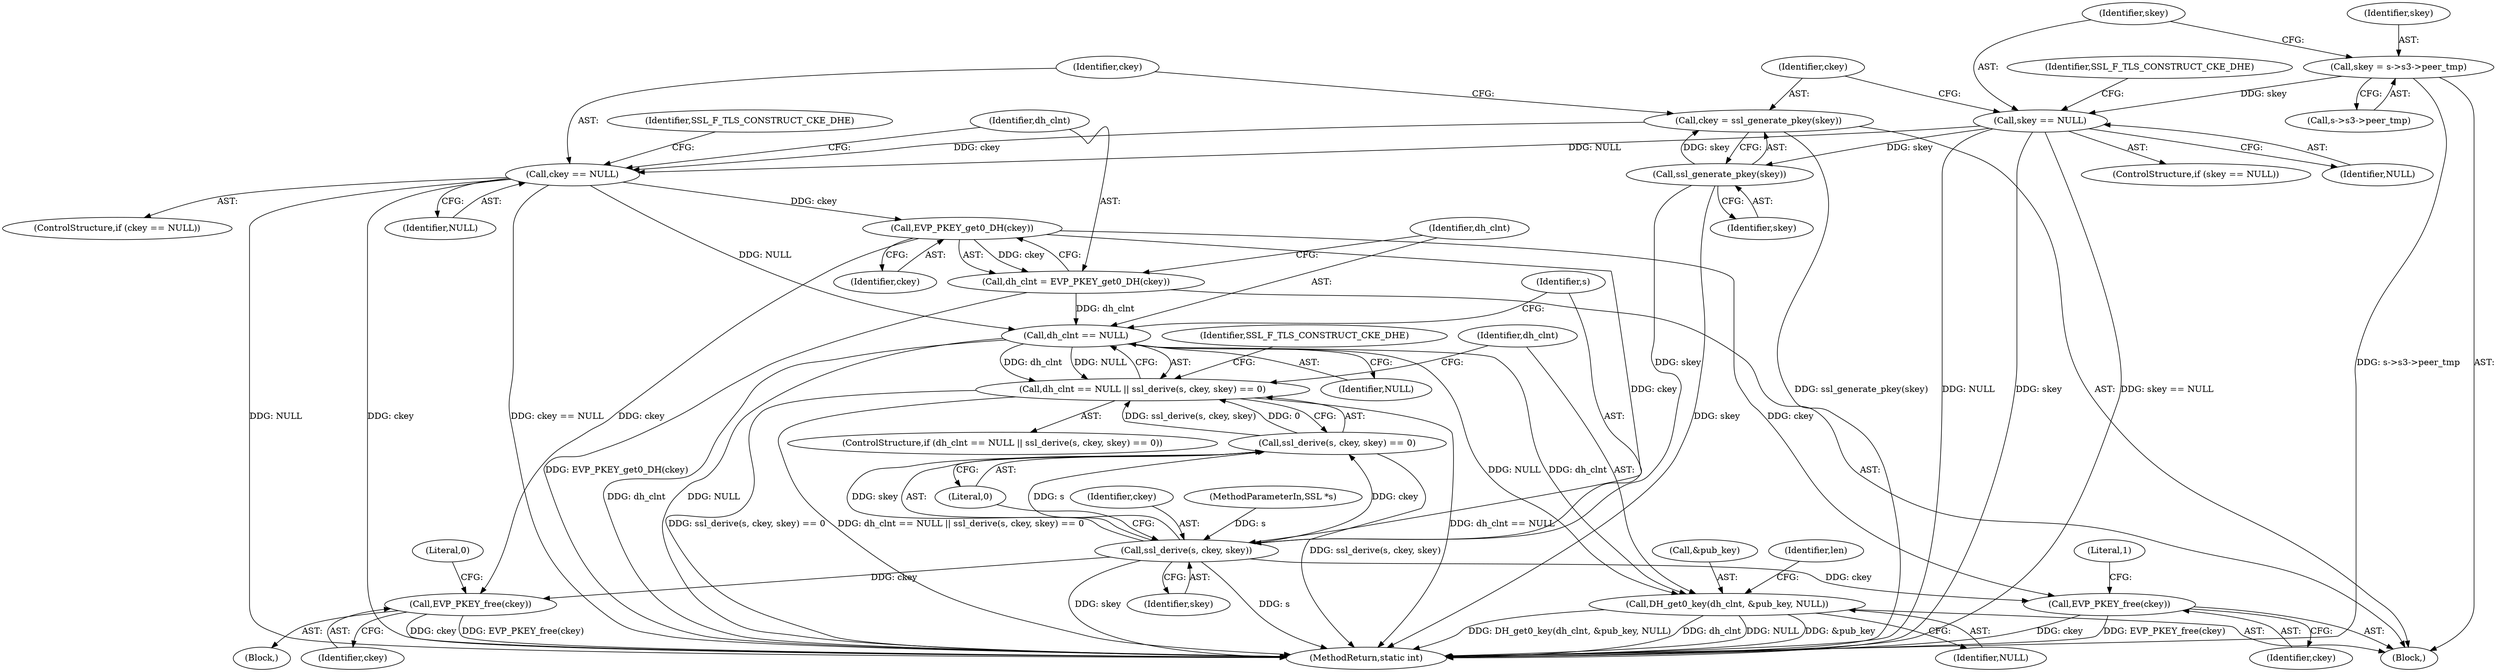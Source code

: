 digraph "0_openssl_efbe126e3ebb9123ac9d058aa2bb044261342aaa@pointer" {
"1000142" [label="(Call,ckey == NULL)"];
"1000137" [label="(Call,ckey = ssl_generate_pkey(skey))"];
"1000139" [label="(Call,ssl_generate_pkey(skey))"];
"1000128" [label="(Call,skey == NULL)"];
"1000120" [label="(Call,skey = s->s3->peer_tmp)"];
"1000153" [label="(Call,EVP_PKEY_get0_DH(ckey))"];
"1000151" [label="(Call,dh_clnt = EVP_PKEY_get0_DH(ckey))"];
"1000157" [label="(Call,dh_clnt == NULL)"];
"1000156" [label="(Call,dh_clnt == NULL || ssl_derive(s, ckey, skey) == 0)"];
"1000174" [label="(Call,DH_get0_key(dh_clnt, &pub_key, NULL))"];
"1000161" [label="(Call,ssl_derive(s, ckey, skey))"];
"1000160" [label="(Call,ssl_derive(s, ckey, skey) == 0)"];
"1000170" [label="(Call,EVP_PKEY_free(ckey))"];
"1000197" [label="(Call,EVP_PKEY_free(ckey))"];
"1000157" [label="(Call,dh_clnt == NULL)"];
"1000175" [label="(Identifier,dh_clnt)"];
"1000154" [label="(Identifier,ckey)"];
"1000141" [label="(ControlStructure,if (ckey == NULL))"];
"1000162" [label="(Identifier,s)"];
"1000142" [label="(Call,ckey == NULL)"];
"1000138" [label="(Identifier,ckey)"];
"1000140" [label="(Identifier,skey)"];
"1000200" [label="(Literal,1)"];
"1000153" [label="(Call,EVP_PKEY_get0_DH(ckey))"];
"1000156" [label="(Call,dh_clnt == NULL || ssl_derive(s, ckey, skey) == 0)"];
"1000168" [label="(Identifier,SSL_F_TLS_CONSTRUCT_CKE_DHE)"];
"1000163" [label="(Identifier,ckey)"];
"1000155" [label="(ControlStructure,if (dh_clnt == NULL || ssl_derive(s, ckey, skey) == 0))"];
"1000173" [label="(Literal,0)"];
"1000170" [label="(Call,EVP_PKEY_free(ckey))"];
"1000161" [label="(Call,ssl_derive(s, ckey, skey))"];
"1000129" [label="(Identifier,skey)"];
"1000176" [label="(Call,&pub_key)"];
"1000151" [label="(Call,dh_clnt = EVP_PKEY_get0_DH(ckey))"];
"1000164" [label="(Identifier,skey)"];
"1000147" [label="(Identifier,SSL_F_TLS_CONSTRUCT_CKE_DHE)"];
"1000160" [label="(Call,ssl_derive(s, ckey, skey) == 0)"];
"1000174" [label="(Call,DH_get0_key(dh_clnt, &pub_key, NULL))"];
"1000106" [label="(Block,)"];
"1000165" [label="(Literal,0)"];
"1000198" [label="(Identifier,ckey)"];
"1000133" [label="(Identifier,SSL_F_TLS_CONSTRUCT_CKE_DHE)"];
"1000197" [label="(Call,EVP_PKEY_free(ckey))"];
"1000122" [label="(Call,s->s3->peer_tmp)"];
"1000128" [label="(Call,skey == NULL)"];
"1000152" [label="(Identifier,dh_clnt)"];
"1000102" [label="(MethodParameterIn,SSL *s)"];
"1000201" [label="(MethodReturn,static int)"];
"1000178" [label="(Identifier,NULL)"];
"1000158" [label="(Identifier,dh_clnt)"];
"1000139" [label="(Call,ssl_generate_pkey(skey))"];
"1000120" [label="(Call,skey = s->s3->peer_tmp)"];
"1000137" [label="(Call,ckey = ssl_generate_pkey(skey))"];
"1000127" [label="(ControlStructure,if (skey == NULL))"];
"1000171" [label="(Identifier,ckey)"];
"1000130" [label="(Identifier,NULL)"];
"1000159" [label="(Identifier,NULL)"];
"1000143" [label="(Identifier,ckey)"];
"1000166" [label="(Block,)"];
"1000181" [label="(Identifier,len)"];
"1000121" [label="(Identifier,skey)"];
"1000144" [label="(Identifier,NULL)"];
"1000142" -> "1000141"  [label="AST: "];
"1000142" -> "1000144"  [label="CFG: "];
"1000143" -> "1000142"  [label="AST: "];
"1000144" -> "1000142"  [label="AST: "];
"1000147" -> "1000142"  [label="CFG: "];
"1000152" -> "1000142"  [label="CFG: "];
"1000142" -> "1000201"  [label="DDG: ckey == NULL"];
"1000142" -> "1000201"  [label="DDG: NULL"];
"1000142" -> "1000201"  [label="DDG: ckey"];
"1000137" -> "1000142"  [label="DDG: ckey"];
"1000128" -> "1000142"  [label="DDG: NULL"];
"1000142" -> "1000153"  [label="DDG: ckey"];
"1000142" -> "1000157"  [label="DDG: NULL"];
"1000137" -> "1000106"  [label="AST: "];
"1000137" -> "1000139"  [label="CFG: "];
"1000138" -> "1000137"  [label="AST: "];
"1000139" -> "1000137"  [label="AST: "];
"1000143" -> "1000137"  [label="CFG: "];
"1000137" -> "1000201"  [label="DDG: ssl_generate_pkey(skey)"];
"1000139" -> "1000137"  [label="DDG: skey"];
"1000139" -> "1000140"  [label="CFG: "];
"1000140" -> "1000139"  [label="AST: "];
"1000139" -> "1000201"  [label="DDG: skey"];
"1000128" -> "1000139"  [label="DDG: skey"];
"1000139" -> "1000161"  [label="DDG: skey"];
"1000128" -> "1000127"  [label="AST: "];
"1000128" -> "1000130"  [label="CFG: "];
"1000129" -> "1000128"  [label="AST: "];
"1000130" -> "1000128"  [label="AST: "];
"1000133" -> "1000128"  [label="CFG: "];
"1000138" -> "1000128"  [label="CFG: "];
"1000128" -> "1000201"  [label="DDG: NULL"];
"1000128" -> "1000201"  [label="DDG: skey"];
"1000128" -> "1000201"  [label="DDG: skey == NULL"];
"1000120" -> "1000128"  [label="DDG: skey"];
"1000120" -> "1000106"  [label="AST: "];
"1000120" -> "1000122"  [label="CFG: "];
"1000121" -> "1000120"  [label="AST: "];
"1000122" -> "1000120"  [label="AST: "];
"1000129" -> "1000120"  [label="CFG: "];
"1000120" -> "1000201"  [label="DDG: s->s3->peer_tmp"];
"1000153" -> "1000151"  [label="AST: "];
"1000153" -> "1000154"  [label="CFG: "];
"1000154" -> "1000153"  [label="AST: "];
"1000151" -> "1000153"  [label="CFG: "];
"1000153" -> "1000151"  [label="DDG: ckey"];
"1000153" -> "1000161"  [label="DDG: ckey"];
"1000153" -> "1000170"  [label="DDG: ckey"];
"1000153" -> "1000197"  [label="DDG: ckey"];
"1000151" -> "1000106"  [label="AST: "];
"1000152" -> "1000151"  [label="AST: "];
"1000158" -> "1000151"  [label="CFG: "];
"1000151" -> "1000201"  [label="DDG: EVP_PKEY_get0_DH(ckey)"];
"1000151" -> "1000157"  [label="DDG: dh_clnt"];
"1000157" -> "1000156"  [label="AST: "];
"1000157" -> "1000159"  [label="CFG: "];
"1000158" -> "1000157"  [label="AST: "];
"1000159" -> "1000157"  [label="AST: "];
"1000162" -> "1000157"  [label="CFG: "];
"1000156" -> "1000157"  [label="CFG: "];
"1000157" -> "1000201"  [label="DDG: NULL"];
"1000157" -> "1000201"  [label="DDG: dh_clnt"];
"1000157" -> "1000156"  [label="DDG: dh_clnt"];
"1000157" -> "1000156"  [label="DDG: NULL"];
"1000157" -> "1000174"  [label="DDG: dh_clnt"];
"1000157" -> "1000174"  [label="DDG: NULL"];
"1000156" -> "1000155"  [label="AST: "];
"1000156" -> "1000160"  [label="CFG: "];
"1000160" -> "1000156"  [label="AST: "];
"1000168" -> "1000156"  [label="CFG: "];
"1000175" -> "1000156"  [label="CFG: "];
"1000156" -> "1000201"  [label="DDG: dh_clnt == NULL"];
"1000156" -> "1000201"  [label="DDG: ssl_derive(s, ckey, skey) == 0"];
"1000156" -> "1000201"  [label="DDG: dh_clnt == NULL || ssl_derive(s, ckey, skey) == 0"];
"1000160" -> "1000156"  [label="DDG: ssl_derive(s, ckey, skey)"];
"1000160" -> "1000156"  [label="DDG: 0"];
"1000174" -> "1000106"  [label="AST: "];
"1000174" -> "1000178"  [label="CFG: "];
"1000175" -> "1000174"  [label="AST: "];
"1000176" -> "1000174"  [label="AST: "];
"1000178" -> "1000174"  [label="AST: "];
"1000181" -> "1000174"  [label="CFG: "];
"1000174" -> "1000201"  [label="DDG: NULL"];
"1000174" -> "1000201"  [label="DDG: &pub_key"];
"1000174" -> "1000201"  [label="DDG: DH_get0_key(dh_clnt, &pub_key, NULL)"];
"1000174" -> "1000201"  [label="DDG: dh_clnt"];
"1000161" -> "1000160"  [label="AST: "];
"1000161" -> "1000164"  [label="CFG: "];
"1000162" -> "1000161"  [label="AST: "];
"1000163" -> "1000161"  [label="AST: "];
"1000164" -> "1000161"  [label="AST: "];
"1000165" -> "1000161"  [label="CFG: "];
"1000161" -> "1000201"  [label="DDG: skey"];
"1000161" -> "1000201"  [label="DDG: s"];
"1000161" -> "1000160"  [label="DDG: s"];
"1000161" -> "1000160"  [label="DDG: ckey"];
"1000161" -> "1000160"  [label="DDG: skey"];
"1000102" -> "1000161"  [label="DDG: s"];
"1000161" -> "1000170"  [label="DDG: ckey"];
"1000161" -> "1000197"  [label="DDG: ckey"];
"1000160" -> "1000165"  [label="CFG: "];
"1000165" -> "1000160"  [label="AST: "];
"1000160" -> "1000201"  [label="DDG: ssl_derive(s, ckey, skey)"];
"1000170" -> "1000166"  [label="AST: "];
"1000170" -> "1000171"  [label="CFG: "];
"1000171" -> "1000170"  [label="AST: "];
"1000173" -> "1000170"  [label="CFG: "];
"1000170" -> "1000201"  [label="DDG: EVP_PKEY_free(ckey)"];
"1000170" -> "1000201"  [label="DDG: ckey"];
"1000197" -> "1000106"  [label="AST: "];
"1000197" -> "1000198"  [label="CFG: "];
"1000198" -> "1000197"  [label="AST: "];
"1000200" -> "1000197"  [label="CFG: "];
"1000197" -> "1000201"  [label="DDG: EVP_PKEY_free(ckey)"];
"1000197" -> "1000201"  [label="DDG: ckey"];
}
